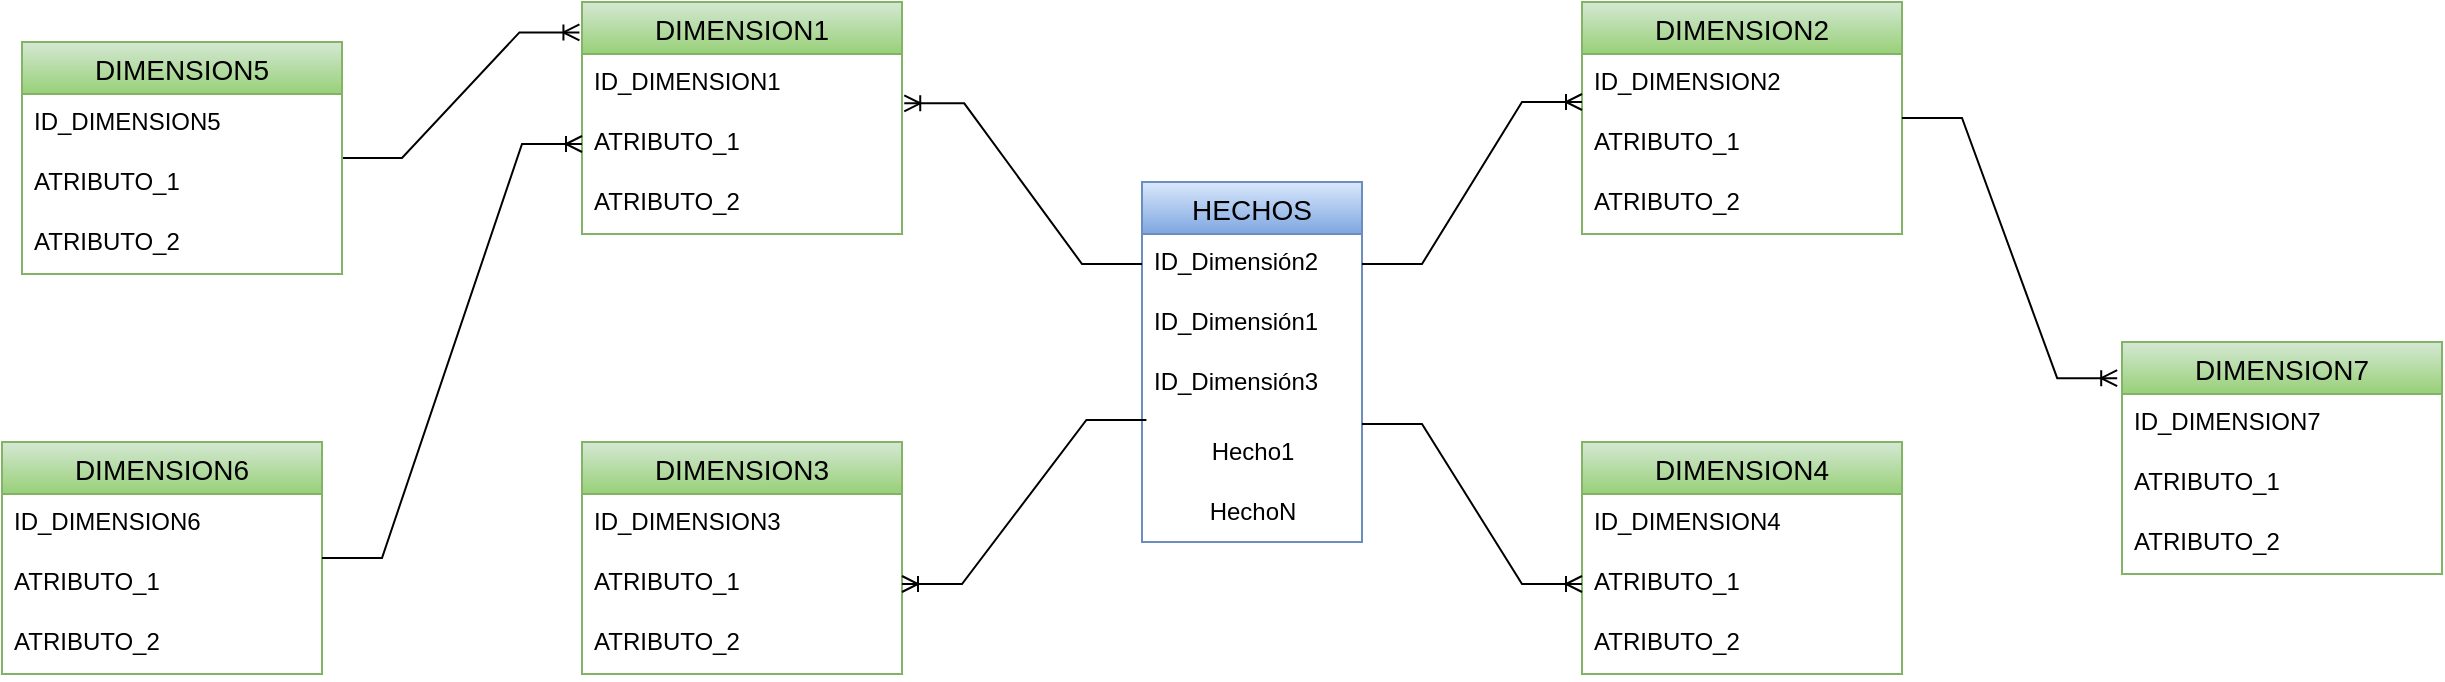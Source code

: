 <mxfile version="20.3.7" type="device"><diagram id="rzB1Wkcu36DaqHKvZjl-" name="Página-1"><mxGraphModel dx="1401" dy="1490" grid="1" gridSize="10" guides="1" tooltips="1" connect="1" arrows="1" fold="1" page="1" pageScale="1" pageWidth="827" pageHeight="1169" math="0" shadow="0"><root><mxCell id="0"/><mxCell id="1" parent="0"/><mxCell id="6Gbmsahf24G1W0YaKo7v-15" value="DIMENSION1" style="swimlane;fontStyle=0;childLayout=stackLayout;horizontal=1;startSize=26;horizontalStack=0;resizeParent=1;resizeParentMax=0;resizeLast=0;collapsible=1;marginBottom=0;align=center;fontSize=14;fillColor=#d5e8d4;strokeColor=#82b366;gradientColor=#97d077;" vertex="1" parent="1"><mxGeometry x="260" y="-50" width="160" height="116" as="geometry"/></mxCell><mxCell id="6Gbmsahf24G1W0YaKo7v-16" value="ID_DIMENSION1" style="text;strokeColor=none;fillColor=none;spacingLeft=4;spacingRight=4;overflow=hidden;rotatable=0;points=[[0,0.5],[1,0.5]];portConstraint=eastwest;fontSize=12;" vertex="1" parent="6Gbmsahf24G1W0YaKo7v-15"><mxGeometry y="26" width="160" height="30" as="geometry"/></mxCell><mxCell id="6Gbmsahf24G1W0YaKo7v-17" value="ATRIBUTO_1" style="text;strokeColor=none;fillColor=none;spacingLeft=4;spacingRight=4;overflow=hidden;rotatable=0;points=[[0,0.5],[1,0.5]];portConstraint=eastwest;fontSize=12;" vertex="1" parent="6Gbmsahf24G1W0YaKo7v-15"><mxGeometry y="56" width="160" height="30" as="geometry"/></mxCell><mxCell id="6Gbmsahf24G1W0YaKo7v-18" value="ATRIBUTO_2" style="text;strokeColor=none;fillColor=none;spacingLeft=4;spacingRight=4;overflow=hidden;rotatable=0;points=[[0,0.5],[1,0.5]];portConstraint=eastwest;fontSize=12;" vertex="1" parent="6Gbmsahf24G1W0YaKo7v-15"><mxGeometry y="86" width="160" height="30" as="geometry"/></mxCell><mxCell id="6Gbmsahf24G1W0YaKo7v-19" value="DIMENSION2" style="swimlane;fontStyle=0;childLayout=stackLayout;horizontal=1;startSize=26;horizontalStack=0;resizeParent=1;resizeParentMax=0;resizeLast=0;collapsible=1;marginBottom=0;align=center;fontSize=14;fillColor=#d5e8d4;strokeColor=#82b366;gradientColor=#97d077;" vertex="1" parent="1"><mxGeometry x="760" y="-50" width="160" height="116" as="geometry"/></mxCell><mxCell id="6Gbmsahf24G1W0YaKo7v-20" value="ID_DIMENSION2" style="text;strokeColor=none;fillColor=none;spacingLeft=4;spacingRight=4;overflow=hidden;rotatable=0;points=[[0,0.5],[1,0.5]];portConstraint=eastwest;fontSize=12;" vertex="1" parent="6Gbmsahf24G1W0YaKo7v-19"><mxGeometry y="26" width="160" height="30" as="geometry"/></mxCell><mxCell id="6Gbmsahf24G1W0YaKo7v-21" value="ATRIBUTO_1" style="text;strokeColor=none;fillColor=none;spacingLeft=4;spacingRight=4;overflow=hidden;rotatable=0;points=[[0,0.5],[1,0.5]];portConstraint=eastwest;fontSize=12;" vertex="1" parent="6Gbmsahf24G1W0YaKo7v-19"><mxGeometry y="56" width="160" height="30" as="geometry"/></mxCell><mxCell id="6Gbmsahf24G1W0YaKo7v-22" value="ATRIBUTO_2" style="text;strokeColor=none;fillColor=none;spacingLeft=4;spacingRight=4;overflow=hidden;rotatable=0;points=[[0,0.5],[1,0.5]];portConstraint=eastwest;fontSize=12;" vertex="1" parent="6Gbmsahf24G1W0YaKo7v-19"><mxGeometry y="86" width="160" height="30" as="geometry"/></mxCell><mxCell id="6Gbmsahf24G1W0YaKo7v-23" value="DIMENSION3" style="swimlane;fontStyle=0;childLayout=stackLayout;horizontal=1;startSize=26;horizontalStack=0;resizeParent=1;resizeParentMax=0;resizeLast=0;collapsible=1;marginBottom=0;align=center;fontSize=14;fillColor=#d5e8d4;strokeColor=#82b366;gradientColor=#97d077;" vertex="1" parent="1"><mxGeometry x="260" y="170" width="160" height="116" as="geometry"/></mxCell><mxCell id="6Gbmsahf24G1W0YaKo7v-24" value="ID_DIMENSION3" style="text;strokeColor=none;fillColor=none;spacingLeft=4;spacingRight=4;overflow=hidden;rotatable=0;points=[[0,0.5],[1,0.5]];portConstraint=eastwest;fontSize=12;" vertex="1" parent="6Gbmsahf24G1W0YaKo7v-23"><mxGeometry y="26" width="160" height="30" as="geometry"/></mxCell><mxCell id="6Gbmsahf24G1W0YaKo7v-25" value="ATRIBUTO_1" style="text;strokeColor=none;fillColor=none;spacingLeft=4;spacingRight=4;overflow=hidden;rotatable=0;points=[[0,0.5],[1,0.5]];portConstraint=eastwest;fontSize=12;" vertex="1" parent="6Gbmsahf24G1W0YaKo7v-23"><mxGeometry y="56" width="160" height="30" as="geometry"/></mxCell><mxCell id="6Gbmsahf24G1W0YaKo7v-26" value="ATRIBUTO_2" style="text;strokeColor=none;fillColor=none;spacingLeft=4;spacingRight=4;overflow=hidden;rotatable=0;points=[[0,0.5],[1,0.5]];portConstraint=eastwest;fontSize=12;" vertex="1" parent="6Gbmsahf24G1W0YaKo7v-23"><mxGeometry y="86" width="160" height="30" as="geometry"/></mxCell><mxCell id="6Gbmsahf24G1W0YaKo7v-27" value="DIMENSION4" style="swimlane;fontStyle=0;childLayout=stackLayout;horizontal=1;startSize=26;horizontalStack=0;resizeParent=1;resizeParentMax=0;resizeLast=0;collapsible=1;marginBottom=0;align=center;fontSize=14;fillColor=#d5e8d4;strokeColor=#82b366;gradientColor=#97d077;" vertex="1" parent="1"><mxGeometry x="760" y="170" width="160" height="116" as="geometry"/></mxCell><mxCell id="6Gbmsahf24G1W0YaKo7v-28" value="ID_DIMENSION4" style="text;strokeColor=none;fillColor=none;spacingLeft=4;spacingRight=4;overflow=hidden;rotatable=0;points=[[0,0.5],[1,0.5]];portConstraint=eastwest;fontSize=12;" vertex="1" parent="6Gbmsahf24G1W0YaKo7v-27"><mxGeometry y="26" width="160" height="30" as="geometry"/></mxCell><mxCell id="6Gbmsahf24G1W0YaKo7v-29" value="ATRIBUTO_1" style="text;strokeColor=none;fillColor=none;spacingLeft=4;spacingRight=4;overflow=hidden;rotatable=0;points=[[0,0.5],[1,0.5]];portConstraint=eastwest;fontSize=12;" vertex="1" parent="6Gbmsahf24G1W0YaKo7v-27"><mxGeometry y="56" width="160" height="30" as="geometry"/></mxCell><mxCell id="6Gbmsahf24G1W0YaKo7v-30" value="ATRIBUTO_2" style="text;strokeColor=none;fillColor=none;spacingLeft=4;spacingRight=4;overflow=hidden;rotatable=0;points=[[0,0.5],[1,0.5]];portConstraint=eastwest;fontSize=12;" vertex="1" parent="6Gbmsahf24G1W0YaKo7v-27"><mxGeometry y="86" width="160" height="30" as="geometry"/></mxCell><mxCell id="6Gbmsahf24G1W0YaKo7v-31" value="HECHOS" style="swimlane;fontStyle=0;childLayout=stackLayout;horizontal=1;startSize=26;horizontalStack=0;resizeParent=1;resizeParentMax=0;resizeLast=0;collapsible=1;marginBottom=0;align=center;fontSize=14;fillColor=#dae8fc;gradientColor=#7ea6e0;strokeColor=#6c8ebf;" vertex="1" parent="1"><mxGeometry x="540" y="40" width="110" height="180" as="geometry"><mxRectangle x="520" y="40" width="100" height="30" as="alternateBounds"/></mxGeometry></mxCell><mxCell id="6Gbmsahf24G1W0YaKo7v-33" value="ID_Dimensión2" style="text;strokeColor=none;fillColor=none;spacingLeft=4;spacingRight=4;overflow=hidden;rotatable=0;points=[[0,0.5],[1,0.5]];portConstraint=eastwest;fontSize=12;" vertex="1" parent="6Gbmsahf24G1W0YaKo7v-31"><mxGeometry y="26" width="110" height="30" as="geometry"/></mxCell><mxCell id="6Gbmsahf24G1W0YaKo7v-32" value="ID_Dimensión1" style="text;strokeColor=none;fillColor=none;spacingLeft=4;spacingRight=4;overflow=hidden;rotatable=0;points=[[0,0.5],[1,0.5]];portConstraint=eastwest;fontSize=12;" vertex="1" parent="6Gbmsahf24G1W0YaKo7v-31"><mxGeometry y="56" width="110" height="30" as="geometry"/></mxCell><mxCell id="6Gbmsahf24G1W0YaKo7v-34" value="ID_Dimensión3" style="text;strokeColor=none;fillColor=none;spacingLeft=4;spacingRight=4;overflow=hidden;rotatable=0;points=[[0,0.5],[1,0.5]];portConstraint=eastwest;fontSize=12;" vertex="1" parent="6Gbmsahf24G1W0YaKo7v-31"><mxGeometry y="86" width="110" height="34" as="geometry"/></mxCell><mxCell id="6Gbmsahf24G1W0YaKo7v-40" value="&lt;div style=&quot;text-align: left;&quot;&gt;&lt;span style=&quot;background-color: initial;&quot;&gt;Hecho1&lt;/span&gt;&lt;/div&gt;" style="text;html=1;align=center;verticalAlign=middle;resizable=0;points=[];autosize=1;strokeColor=none;fillColor=none;" vertex="1" parent="6Gbmsahf24G1W0YaKo7v-31"><mxGeometry y="120" width="110" height="30" as="geometry"/></mxCell><mxCell id="6Gbmsahf24G1W0YaKo7v-41" value="HechoN" style="text;html=1;align=center;verticalAlign=middle;resizable=0;points=[];autosize=1;strokeColor=none;fillColor=none;" vertex="1" parent="6Gbmsahf24G1W0YaKo7v-31"><mxGeometry y="150" width="110" height="30" as="geometry"/></mxCell><mxCell id="6Gbmsahf24G1W0YaKo7v-43" value="" style="edgeStyle=entityRelationEdgeStyle;fontSize=12;html=1;endArrow=ERoneToMany;rounded=0;exitX=1;exitY=0.5;exitDx=0;exitDy=0;" edge="1" parent="1" source="6Gbmsahf24G1W0YaKo7v-33"><mxGeometry width="100" height="100" relative="1" as="geometry"><mxPoint x="660" y="100" as="sourcePoint"/><mxPoint x="760" as="targetPoint"/></mxGeometry></mxCell><mxCell id="6Gbmsahf24G1W0YaKo7v-44" value="" style="edgeStyle=entityRelationEdgeStyle;fontSize=12;html=1;endArrow=ERoneToMany;rounded=0;exitX=1;exitY=0.5;exitDx=0;exitDy=0;entryX=0;entryY=0.5;entryDx=0;entryDy=0;" edge="1" parent="1" target="6Gbmsahf24G1W0YaKo7v-29"><mxGeometry width="100" height="100" relative="1" as="geometry"><mxPoint x="650" y="161" as="sourcePoint"/><mxPoint x="760" y="80" as="targetPoint"/></mxGeometry></mxCell><mxCell id="6Gbmsahf24G1W0YaKo7v-45" value="" style="edgeStyle=entityRelationEdgeStyle;fontSize=12;html=1;endArrow=ERoneToMany;rounded=0;exitX=0.02;exitY=-0.033;exitDx=0;exitDy=0;exitPerimeter=0;entryX=1;entryY=0.5;entryDx=0;entryDy=0;" edge="1" parent="1" source="6Gbmsahf24G1W0YaKo7v-40" target="6Gbmsahf24G1W0YaKo7v-25"><mxGeometry width="100" height="100" relative="1" as="geometry"><mxPoint x="400" y="141" as="sourcePoint"/><mxPoint x="510" y="60" as="targetPoint"/></mxGeometry></mxCell><mxCell id="6Gbmsahf24G1W0YaKo7v-46" value="" style="edgeStyle=entityRelationEdgeStyle;fontSize=12;html=1;endArrow=ERoneToMany;rounded=0;exitX=0;exitY=0.5;exitDx=0;exitDy=0;entryX=1.007;entryY=0.822;entryDx=0;entryDy=0;entryPerimeter=0;" edge="1" parent="1" source="6Gbmsahf24G1W0YaKo7v-33" target="6Gbmsahf24G1W0YaKo7v-16"><mxGeometry width="100" height="100" relative="1" as="geometry"><mxPoint x="562" y="169.01" as="sourcePoint"/><mxPoint x="430" y="251.0" as="targetPoint"/></mxGeometry></mxCell><mxCell id="6Gbmsahf24G1W0YaKo7v-47" value="" style="edgeStyle=entityRelationEdgeStyle;fontSize=12;html=1;endArrow=ERoneToMany;rounded=0;entryX=-0.008;entryY=0.131;entryDx=0;entryDy=0;entryPerimeter=0;" edge="1" parent="1" source="6Gbmsahf24G1W0YaKo7v-52" target="6Gbmsahf24G1W0YaKo7v-15"><mxGeometry width="100" height="100" relative="1" as="geometry"><mxPoint x="140" y="-20" as="sourcePoint"/><mxPoint x="160" y="-40" as="targetPoint"/></mxGeometry></mxCell><mxCell id="6Gbmsahf24G1W0YaKo7v-52" value="DIMENSION5" style="swimlane;fontStyle=0;childLayout=stackLayout;horizontal=1;startSize=26;horizontalStack=0;resizeParent=1;resizeParentMax=0;resizeLast=0;collapsible=1;marginBottom=0;align=center;fontSize=14;fillColor=#d5e8d4;strokeColor=#82b366;gradientColor=#97d077;" vertex="1" parent="1"><mxGeometry x="-20" y="-30" width="160" height="116" as="geometry"/></mxCell><mxCell id="6Gbmsahf24G1W0YaKo7v-53" value="ID_DIMENSION5" style="text;strokeColor=none;fillColor=none;spacingLeft=4;spacingRight=4;overflow=hidden;rotatable=0;points=[[0,0.5],[1,0.5]];portConstraint=eastwest;fontSize=12;" vertex="1" parent="6Gbmsahf24G1W0YaKo7v-52"><mxGeometry y="26" width="160" height="30" as="geometry"/></mxCell><mxCell id="6Gbmsahf24G1W0YaKo7v-54" value="ATRIBUTO_1" style="text;strokeColor=none;fillColor=none;spacingLeft=4;spacingRight=4;overflow=hidden;rotatable=0;points=[[0,0.5],[1,0.5]];portConstraint=eastwest;fontSize=12;" vertex="1" parent="6Gbmsahf24G1W0YaKo7v-52"><mxGeometry y="56" width="160" height="30" as="geometry"/></mxCell><mxCell id="6Gbmsahf24G1W0YaKo7v-55" value="ATRIBUTO_2" style="text;strokeColor=none;fillColor=none;spacingLeft=4;spacingRight=4;overflow=hidden;rotatable=0;points=[[0,0.5],[1,0.5]];portConstraint=eastwest;fontSize=12;" vertex="1" parent="6Gbmsahf24G1W0YaKo7v-52"><mxGeometry y="86" width="160" height="30" as="geometry"/></mxCell><mxCell id="6Gbmsahf24G1W0YaKo7v-56" value="DIMENSION6" style="swimlane;fontStyle=0;childLayout=stackLayout;horizontal=1;startSize=26;horizontalStack=0;resizeParent=1;resizeParentMax=0;resizeLast=0;collapsible=1;marginBottom=0;align=center;fontSize=14;fillColor=#d5e8d4;strokeColor=#82b366;gradientColor=#97d077;" vertex="1" parent="1"><mxGeometry x="-30" y="170" width="160" height="116" as="geometry"/></mxCell><mxCell id="6Gbmsahf24G1W0YaKo7v-57" value="ID_DIMENSION6" style="text;strokeColor=none;fillColor=none;spacingLeft=4;spacingRight=4;overflow=hidden;rotatable=0;points=[[0,0.5],[1,0.5]];portConstraint=eastwest;fontSize=12;" vertex="1" parent="6Gbmsahf24G1W0YaKo7v-56"><mxGeometry y="26" width="160" height="30" as="geometry"/></mxCell><mxCell id="6Gbmsahf24G1W0YaKo7v-58" value="ATRIBUTO_1" style="text;strokeColor=none;fillColor=none;spacingLeft=4;spacingRight=4;overflow=hidden;rotatable=0;points=[[0,0.5],[1,0.5]];portConstraint=eastwest;fontSize=12;" vertex="1" parent="6Gbmsahf24G1W0YaKo7v-56"><mxGeometry y="56" width="160" height="30" as="geometry"/></mxCell><mxCell id="6Gbmsahf24G1W0YaKo7v-59" value="ATRIBUTO_2" style="text;strokeColor=none;fillColor=none;spacingLeft=4;spacingRight=4;overflow=hidden;rotatable=0;points=[[0,0.5],[1,0.5]];portConstraint=eastwest;fontSize=12;" vertex="1" parent="6Gbmsahf24G1W0YaKo7v-56"><mxGeometry y="86" width="160" height="30" as="geometry"/></mxCell><mxCell id="6Gbmsahf24G1W0YaKo7v-60" value="" style="edgeStyle=entityRelationEdgeStyle;fontSize=12;html=1;endArrow=ERoneToMany;rounded=0;entryX=0;entryY=0.5;entryDx=0;entryDy=0;" edge="1" parent="1" source="6Gbmsahf24G1W0YaKo7v-56" target="6Gbmsahf24G1W0YaKo7v-17"><mxGeometry width="100" height="100" relative="1" as="geometry"><mxPoint x="140" y="1" as="sourcePoint"/><mxPoint x="268.72" y="-24.804" as="targetPoint"/></mxGeometry></mxCell><mxCell id="6Gbmsahf24G1W0YaKo7v-61" value="DIMENSION7" style="swimlane;fontStyle=0;childLayout=stackLayout;horizontal=1;startSize=26;horizontalStack=0;resizeParent=1;resizeParentMax=0;resizeLast=0;collapsible=1;marginBottom=0;align=center;fontSize=14;fillColor=#d5e8d4;strokeColor=#82b366;gradientColor=#97d077;" vertex="1" parent="1"><mxGeometry x="1030" y="120" width="160" height="116" as="geometry"/></mxCell><mxCell id="6Gbmsahf24G1W0YaKo7v-62" value="ID_DIMENSION7" style="text;strokeColor=none;fillColor=none;spacingLeft=4;spacingRight=4;overflow=hidden;rotatable=0;points=[[0,0.5],[1,0.5]];portConstraint=eastwest;fontSize=12;" vertex="1" parent="6Gbmsahf24G1W0YaKo7v-61"><mxGeometry y="26" width="160" height="30" as="geometry"/></mxCell><mxCell id="6Gbmsahf24G1W0YaKo7v-63" value="ATRIBUTO_1" style="text;strokeColor=none;fillColor=none;spacingLeft=4;spacingRight=4;overflow=hidden;rotatable=0;points=[[0,0.5],[1,0.5]];portConstraint=eastwest;fontSize=12;" vertex="1" parent="6Gbmsahf24G1W0YaKo7v-61"><mxGeometry y="56" width="160" height="30" as="geometry"/></mxCell><mxCell id="6Gbmsahf24G1W0YaKo7v-64" value="ATRIBUTO_2" style="text;strokeColor=none;fillColor=none;spacingLeft=4;spacingRight=4;overflow=hidden;rotatable=0;points=[[0,0.5],[1,0.5]];portConstraint=eastwest;fontSize=12;" vertex="1" parent="6Gbmsahf24G1W0YaKo7v-61"><mxGeometry y="86" width="160" height="30" as="geometry"/></mxCell><mxCell id="6Gbmsahf24G1W0YaKo7v-65" value="" style="edgeStyle=entityRelationEdgeStyle;fontSize=12;html=1;endArrow=ERoneToMany;rounded=0;entryX=-0.015;entryY=0.156;entryDx=0;entryDy=0;entryPerimeter=0;" edge="1" parent="1" source="6Gbmsahf24G1W0YaKo7v-19" target="6Gbmsahf24G1W0YaKo7v-61"><mxGeometry width="100" height="100" relative="1" as="geometry"><mxPoint x="920" y="131" as="sourcePoint"/><mxPoint x="1020" y="50" as="targetPoint"/></mxGeometry></mxCell></root></mxGraphModel></diagram></mxfile>